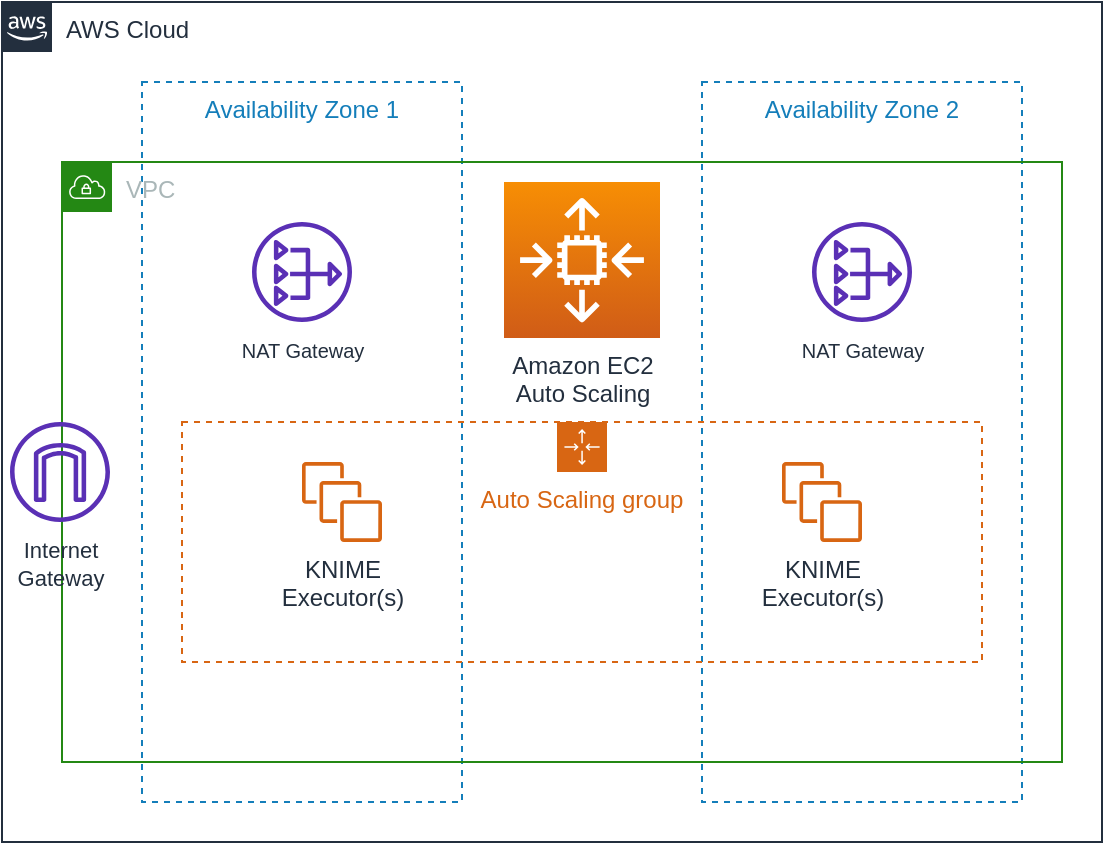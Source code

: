 <mxfile version="13.0.3" type="device"><diagram id="yhZwy0nz9jR_qF2_sFD4" name="Page-1"><mxGraphModel dx="1106" dy="781" grid="1" gridSize="10" guides="1" tooltips="1" connect="1" arrows="1" fold="1" page="1" pageScale="1" pageWidth="850" pageHeight="1100" math="0" shadow="0"><root><mxCell id="0"/><mxCell id="1" parent="0"/><mxCell id="lbdZWl2192RhdUsx5vbg-1" value="AWS Cloud" style="points=[[0,0],[0.25,0],[0.5,0],[0.75,0],[1,0],[1,0.25],[1,0.5],[1,0.75],[1,1],[0.75,1],[0.5,1],[0.25,1],[0,1],[0,0.75],[0,0.5],[0,0.25]];outlineConnect=0;gradientColor=none;html=1;whiteSpace=wrap;fontSize=12;fontStyle=0;shape=mxgraph.aws4.group;grIcon=mxgraph.aws4.group_aws_cloud_alt;strokeColor=#232F3E;fillColor=none;verticalAlign=top;align=left;spacingLeft=30;fontColor=#232F3E;dashed=0;" parent="1" vertex="1"><mxGeometry x="10" y="40" width="550" height="420" as="geometry"/></mxCell><mxCell id="lbdZWl2192RhdUsx5vbg-2" value="Availability Zone 1" style="fillColor=none;strokeColor=#147EBA;dashed=1;verticalAlign=top;fontStyle=0;fontColor=#147EBA;" parent="1" vertex="1"><mxGeometry x="80" y="80" width="160" height="360" as="geometry"/></mxCell><mxCell id="lbdZWl2192RhdUsx5vbg-3" value="Availability Zone 2" style="fillColor=none;strokeColor=#147EBA;dashed=1;verticalAlign=top;fontStyle=0;fontColor=#147EBA;" parent="1" vertex="1"><mxGeometry x="360" y="80" width="160" height="360" as="geometry"/></mxCell><mxCell id="lbdZWl2192RhdUsx5vbg-4" value="VPC" style="points=[[0,0],[0.25,0],[0.5,0],[0.75,0],[1,0],[1,0.25],[1,0.5],[1,0.75],[1,1],[0.75,1],[0.5,1],[0.25,1],[0,1],[0,0.75],[0,0.5],[0,0.25]];outlineConnect=0;gradientColor=none;html=1;whiteSpace=wrap;fontSize=12;fontStyle=0;shape=mxgraph.aws4.group;grIcon=mxgraph.aws4.group_vpc;strokeColor=#248814;fillColor=none;verticalAlign=top;align=left;spacingLeft=30;fontColor=#AAB7B8;dashed=0;" parent="1" vertex="1"><mxGeometry x="40" y="120" width="500" height="300" as="geometry"/></mxCell><mxCell id="lbdZWl2192RhdUsx5vbg-5" value="Amazon EC2 &lt;br&gt;Auto Scaling" style="outlineConnect=0;fontColor=#232F3E;gradientColor=#F78E04;gradientDirection=north;fillColor=#D05C17;strokeColor=#ffffff;dashed=0;verticalLabelPosition=bottom;verticalAlign=top;align=center;html=1;fontSize=12;fontStyle=0;aspect=fixed;shape=mxgraph.aws4.resourceIcon;resIcon=mxgraph.aws4.auto_scaling2;" parent="1" vertex="1"><mxGeometry x="261" y="130" width="78" height="78" as="geometry"/></mxCell><mxCell id="lbdZWl2192RhdUsx5vbg-7" value="Auto Scaling group" style="points=[[0,0],[0.25,0],[0.5,0],[0.75,0],[1,0],[1,0.25],[1,0.5],[1,0.75],[1,1],[0.75,1],[0.5,1],[0.25,1],[0,1],[0,0.75],[0,0.5],[0,0.25]];outlineConnect=0;gradientColor=none;html=1;whiteSpace=wrap;fontSize=12;fontStyle=0;shape=mxgraph.aws4.groupCenter;grIcon=mxgraph.aws4.group_auto_scaling_group;grStroke=1;strokeColor=#D86613;fillColor=none;verticalAlign=top;align=center;fontColor=#D86613;dashed=1;spacingTop=25;" parent="1" vertex="1"><mxGeometry x="100" y="250" width="400" height="120" as="geometry"/></mxCell><mxCell id="lbdZWl2192RhdUsx5vbg-8" value="KNIME&lt;br&gt;Executor(s)" style="outlineConnect=0;fontColor=#232F3E;gradientColor=none;fillColor=#D86613;strokeColor=none;dashed=0;verticalLabelPosition=bottom;verticalAlign=top;align=center;html=1;fontSize=12;fontStyle=0;aspect=fixed;pointerEvents=1;shape=mxgraph.aws4.instances;" parent="1" vertex="1"><mxGeometry x="160" y="270" width="40" height="40" as="geometry"/></mxCell><mxCell id="lbdZWl2192RhdUsx5vbg-11" value="KNIME&lt;br&gt;Executor(s)" style="outlineConnect=0;fontColor=#232F3E;gradientColor=none;fillColor=#D86613;strokeColor=none;dashed=0;verticalLabelPosition=bottom;verticalAlign=top;align=center;html=1;fontSize=12;fontStyle=0;aspect=fixed;pointerEvents=1;shape=mxgraph.aws4.instances;" parent="1" vertex="1"><mxGeometry x="400" y="270" width="40" height="40" as="geometry"/></mxCell><mxCell id="lbdZWl2192RhdUsx5vbg-12" value="&lt;font style=&quot;font-size: 10px&quot;&gt;NAT Gateway&lt;/font&gt;" style="outlineConnect=0;fontColor=#232F3E;gradientColor=none;fillColor=#5A30B5;strokeColor=none;dashed=0;verticalLabelPosition=bottom;verticalAlign=top;align=center;html=1;fontSize=12;fontStyle=0;aspect=fixed;pointerEvents=1;shape=mxgraph.aws4.nat_gateway;" parent="1" vertex="1"><mxGeometry x="135" y="150" width="50" height="50" as="geometry"/></mxCell><mxCell id="lbdZWl2192RhdUsx5vbg-13" value="&lt;font style=&quot;font-size: 11px&quot;&gt;Internet&lt;br&gt;Gateway&lt;/font&gt;" style="outlineConnect=0;fontColor=#232F3E;gradientColor=none;fillColor=#5A30B5;strokeColor=none;dashed=0;verticalLabelPosition=bottom;verticalAlign=top;align=center;html=1;fontSize=12;fontStyle=0;aspect=fixed;pointerEvents=1;shape=mxgraph.aws4.internet_gateway;" parent="1" vertex="1"><mxGeometry x="14" y="250" width="50" height="50" as="geometry"/></mxCell><mxCell id="lbdZWl2192RhdUsx5vbg-15" value="&lt;font style=&quot;font-size: 10px&quot;&gt;NAT Gateway&lt;/font&gt;" style="outlineConnect=0;fontColor=#232F3E;gradientColor=none;fillColor=#5A30B5;strokeColor=none;dashed=0;verticalLabelPosition=bottom;verticalAlign=top;align=center;html=1;fontSize=12;fontStyle=0;aspect=fixed;pointerEvents=1;shape=mxgraph.aws4.nat_gateway;" parent="1" vertex="1"><mxGeometry x="415" y="150" width="50" height="50" as="geometry"/></mxCell><mxCell id="lbdZWl2192RhdUsx5vbg-16" style="edgeStyle=orthogonalEdgeStyle;rounded=0;orthogonalLoop=1;jettySize=auto;html=1;exitX=0.5;exitY=1;exitDx=0;exitDy=0;" parent="1" source="lbdZWl2192RhdUsx5vbg-1" target="lbdZWl2192RhdUsx5vbg-1" edge="1"><mxGeometry relative="1" as="geometry"/></mxCell></root></mxGraphModel></diagram></mxfile>